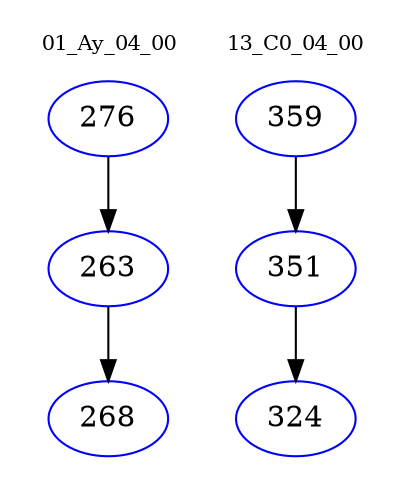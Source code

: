digraph{
subgraph cluster_0 {
color = white
label = "01_Ay_04_00";
fontsize=10;
T0_276 [label="276", color="blue"]
T0_276 -> T0_263 [color="black"]
T0_263 [label="263", color="blue"]
T0_263 -> T0_268 [color="black"]
T0_268 [label="268", color="blue"]
}
subgraph cluster_1 {
color = white
label = "13_C0_04_00";
fontsize=10;
T1_359 [label="359", color="blue"]
T1_359 -> T1_351 [color="black"]
T1_351 [label="351", color="blue"]
T1_351 -> T1_324 [color="black"]
T1_324 [label="324", color="blue"]
}
}
